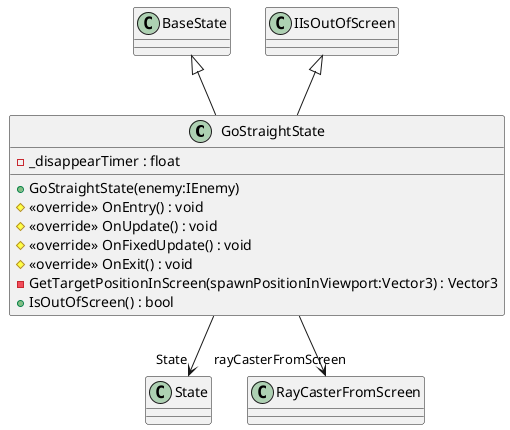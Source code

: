 @startuml
class GoStraightState {
    + GoStraightState(enemy:IEnemy)
    - _disappearTimer : float
    # <<override>> OnEntry() : void
    # <<override>> OnUpdate() : void
    # <<override>> OnFixedUpdate() : void
    # <<override>> OnExit() : void
    - GetTargetPositionInScreen(spawnPositionInViewport:Vector3) : Vector3
    + IsOutOfScreen() : bool
}
BaseState <|-- GoStraightState
IIsOutOfScreen <|-- GoStraightState
GoStraightState --> "State" State
GoStraightState --> "rayCasterFromScreen" RayCasterFromScreen
@enduml
